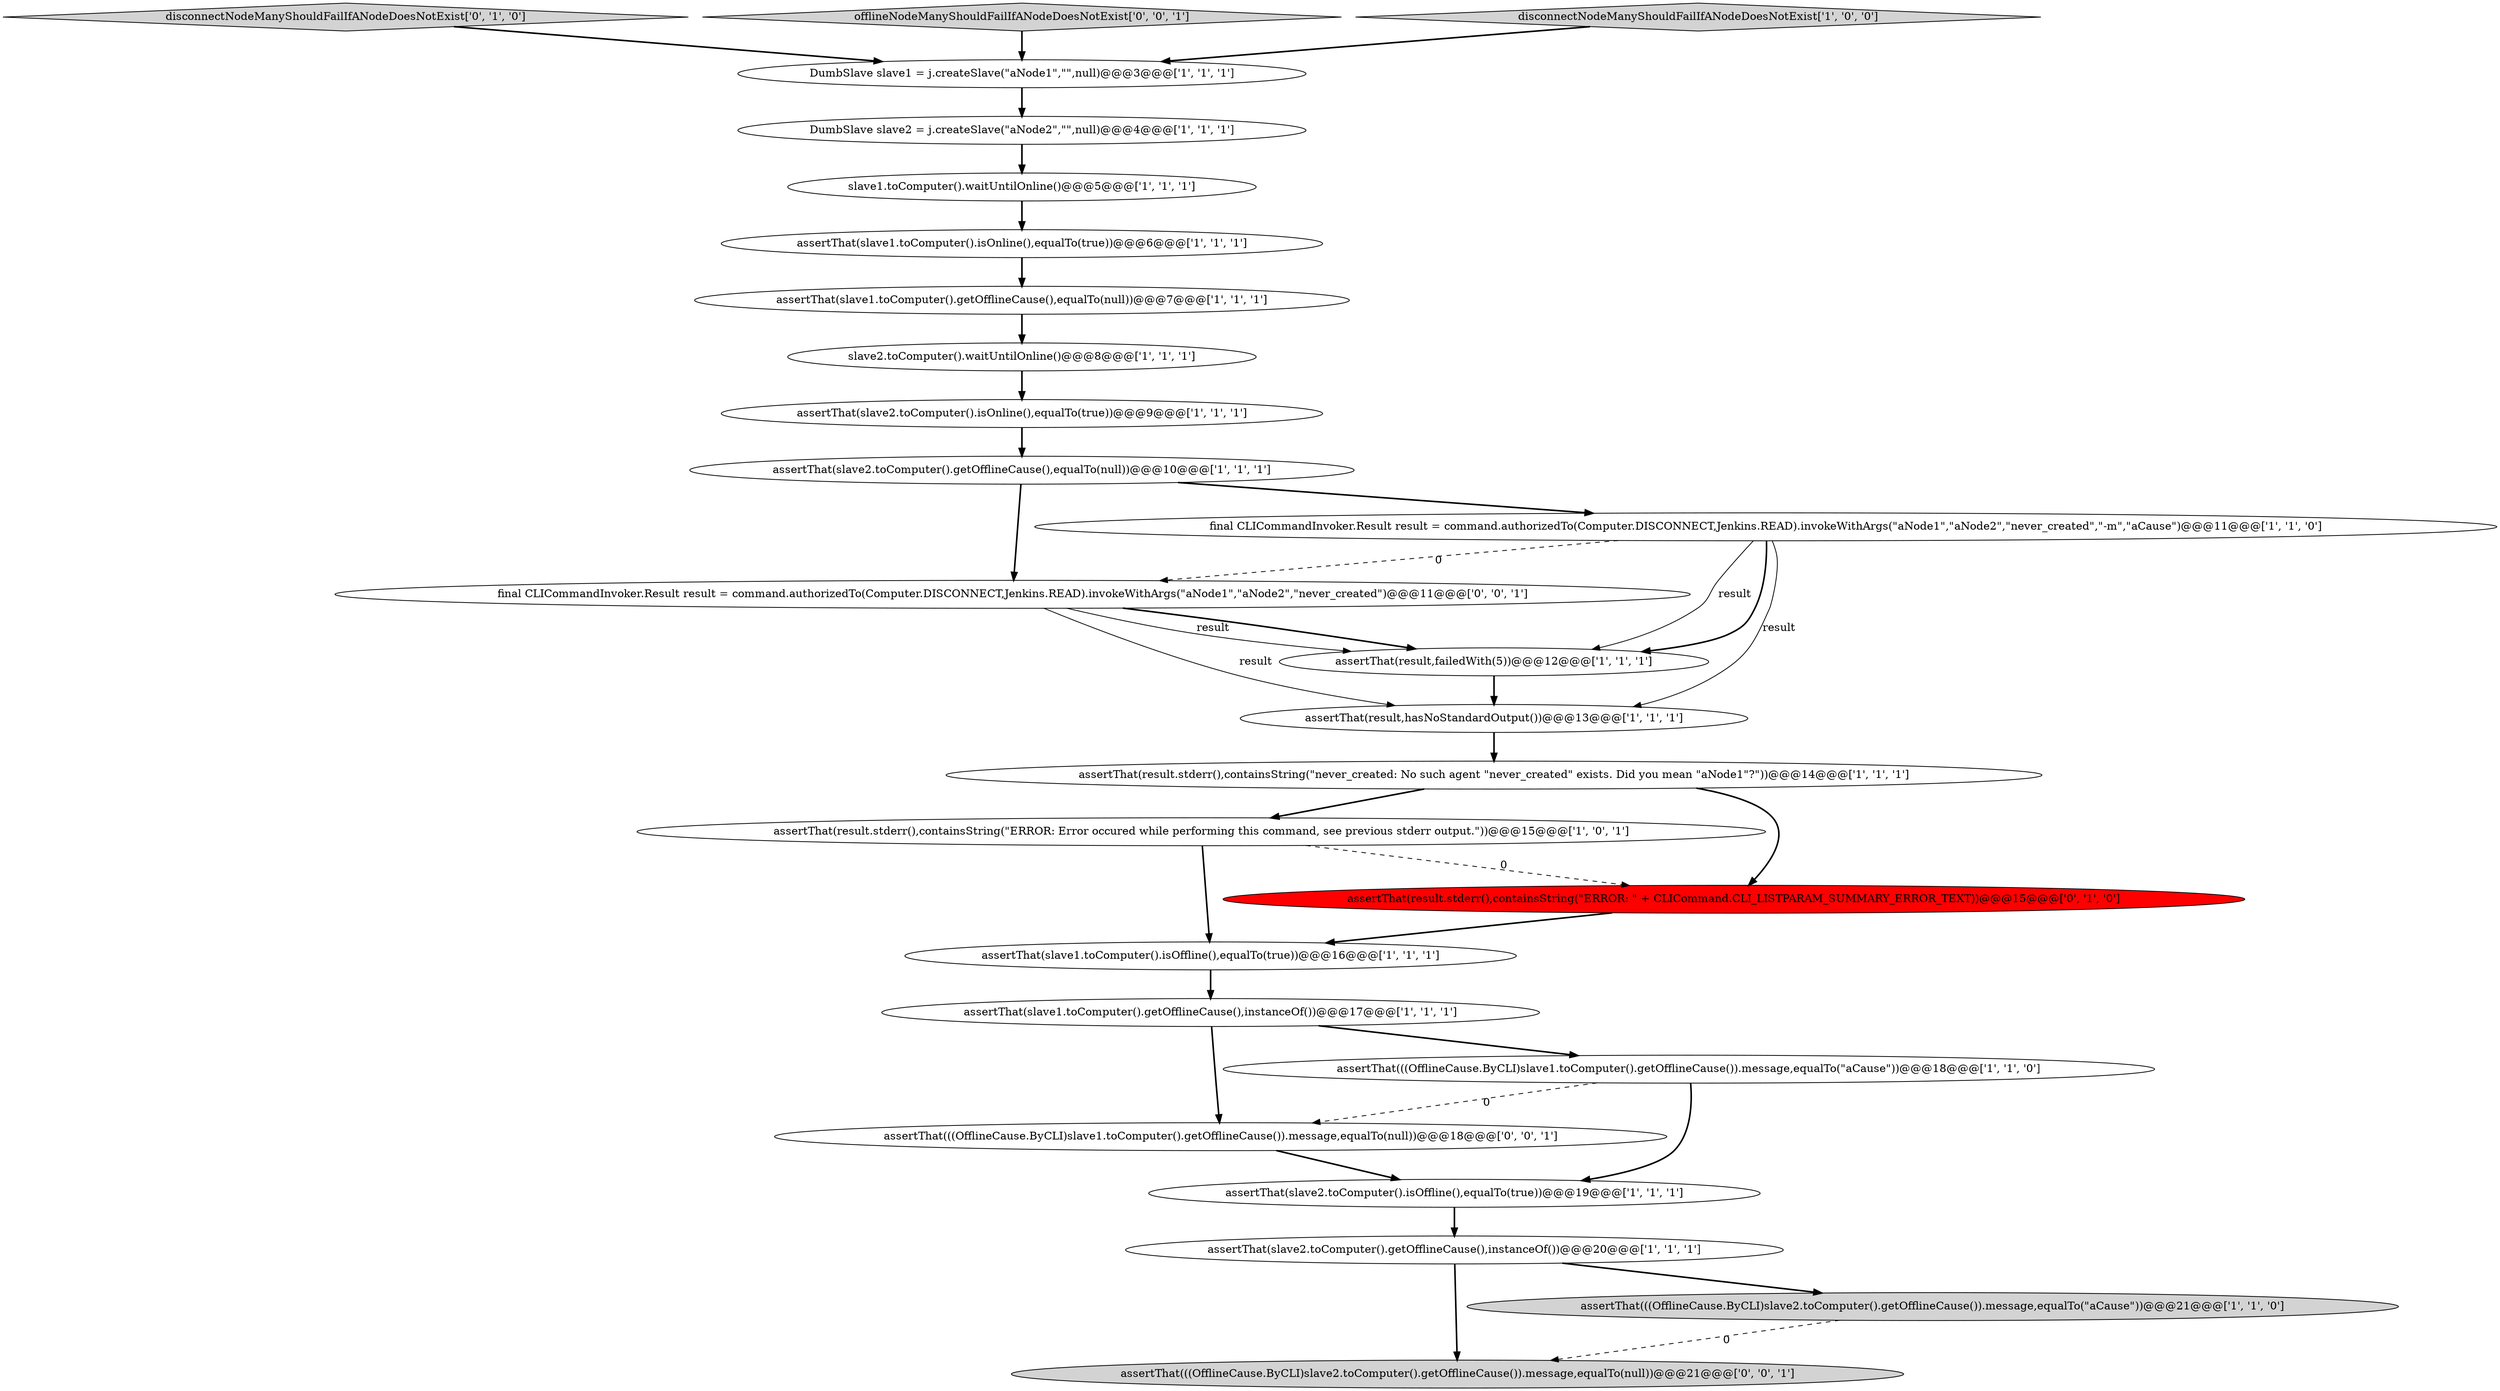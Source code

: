 digraph {
16 [style = filled, label = "assertThat(result,failedWith(5))@@@12@@@['1', '1', '1']", fillcolor = white, shape = ellipse image = "AAA0AAABBB1BBB"];
12 [style = filled, label = "assertThat(slave1.toComputer().isOnline(),equalTo(true))@@@6@@@['1', '1', '1']", fillcolor = white, shape = ellipse image = "AAA0AAABBB1BBB"];
17 [style = filled, label = "assertThat(slave1.toComputer().getOfflineCause(),instanceOf())@@@17@@@['1', '1', '1']", fillcolor = white, shape = ellipse image = "AAA0AAABBB1BBB"];
19 [style = filled, label = "slave1.toComputer().waitUntilOnline()@@@5@@@['1', '1', '1']", fillcolor = white, shape = ellipse image = "AAA0AAABBB1BBB"];
14 [style = filled, label = "assertThat(slave2.toComputer().getOfflineCause(),equalTo(null))@@@10@@@['1', '1', '1']", fillcolor = white, shape = ellipse image = "AAA0AAABBB1BBB"];
20 [style = filled, label = "disconnectNodeManyShouldFailIfANodeDoesNotExist['0', '1', '0']", fillcolor = lightgray, shape = diamond image = "AAA0AAABBB2BBB"];
25 [style = filled, label = "offlineNodeManyShouldFailIfANodeDoesNotExist['0', '0', '1']", fillcolor = lightgray, shape = diamond image = "AAA0AAABBB3BBB"];
24 [style = filled, label = "assertThat(((OfflineCause.ByCLI)slave2.toComputer().getOfflineCause()).message,equalTo(null))@@@21@@@['0', '0', '1']", fillcolor = lightgray, shape = ellipse image = "AAA0AAABBB3BBB"];
18 [style = filled, label = "assertThat(slave2.toComputer().isOffline(),equalTo(true))@@@19@@@['1', '1', '1']", fillcolor = white, shape = ellipse image = "AAA0AAABBB1BBB"];
13 [style = filled, label = "assertThat(slave1.toComputer().getOfflineCause(),equalTo(null))@@@7@@@['1', '1', '1']", fillcolor = white, shape = ellipse image = "AAA0AAABBB1BBB"];
23 [style = filled, label = "assertThat(((OfflineCause.ByCLI)slave1.toComputer().getOfflineCause()).message,equalTo(null))@@@18@@@['0', '0', '1']", fillcolor = white, shape = ellipse image = "AAA0AAABBB3BBB"];
10 [style = filled, label = "slave2.toComputer().waitUntilOnline()@@@8@@@['1', '1', '1']", fillcolor = white, shape = ellipse image = "AAA0AAABBB1BBB"];
7 [style = filled, label = "assertThat(result.stderr(),containsString(\"ERROR: Error occured while performing this command, see previous stderr output.\"))@@@15@@@['1', '0', '1']", fillcolor = white, shape = ellipse image = "AAA0AAABBB1BBB"];
15 [style = filled, label = "final CLICommandInvoker.Result result = command.authorizedTo(Computer.DISCONNECT,Jenkins.READ).invokeWithArgs(\"aNode1\",\"aNode2\",\"never_created\",\"-m\",\"aCause\")@@@11@@@['1', '1', '0']", fillcolor = white, shape = ellipse image = "AAA0AAABBB1BBB"];
4 [style = filled, label = "assertThat(((OfflineCause.ByCLI)slave1.toComputer().getOfflineCause()).message,equalTo(\"aCause\"))@@@18@@@['1', '1', '0']", fillcolor = white, shape = ellipse image = "AAA0AAABBB1BBB"];
9 [style = filled, label = "disconnectNodeManyShouldFailIfANodeDoesNotExist['1', '0', '0']", fillcolor = lightgray, shape = diamond image = "AAA0AAABBB1BBB"];
11 [style = filled, label = "assertThat(slave1.toComputer().isOffline(),equalTo(true))@@@16@@@['1', '1', '1']", fillcolor = white, shape = ellipse image = "AAA0AAABBB1BBB"];
0 [style = filled, label = "assertThat(slave2.toComputer().isOnline(),equalTo(true))@@@9@@@['1', '1', '1']", fillcolor = white, shape = ellipse image = "AAA0AAABBB1BBB"];
22 [style = filled, label = "final CLICommandInvoker.Result result = command.authorizedTo(Computer.DISCONNECT,Jenkins.READ).invokeWithArgs(\"aNode1\",\"aNode2\",\"never_created\")@@@11@@@['0', '0', '1']", fillcolor = white, shape = ellipse image = "AAA0AAABBB3BBB"];
5 [style = filled, label = "DumbSlave slave1 = j.createSlave(\"aNode1\",\"\",null)@@@3@@@['1', '1', '1']", fillcolor = white, shape = ellipse image = "AAA0AAABBB1BBB"];
8 [style = filled, label = "assertThat(slave2.toComputer().getOfflineCause(),instanceOf())@@@20@@@['1', '1', '1']", fillcolor = white, shape = ellipse image = "AAA0AAABBB1BBB"];
3 [style = filled, label = "assertThat(((OfflineCause.ByCLI)slave2.toComputer().getOfflineCause()).message,equalTo(\"aCause\"))@@@21@@@['1', '1', '0']", fillcolor = lightgray, shape = ellipse image = "AAA0AAABBB1BBB"];
21 [style = filled, label = "assertThat(result.stderr(),containsString(\"ERROR: \" + CLICommand.CLI_LISTPARAM_SUMMARY_ERROR_TEXT))@@@15@@@['0', '1', '0']", fillcolor = red, shape = ellipse image = "AAA1AAABBB2BBB"];
6 [style = filled, label = "DumbSlave slave2 = j.createSlave(\"aNode2\",\"\",null)@@@4@@@['1', '1', '1']", fillcolor = white, shape = ellipse image = "AAA0AAABBB1BBB"];
2 [style = filled, label = "assertThat(result.stderr(),containsString(\"never_created: No such agent \"never_created\" exists. Did you mean \"aNode1\"?\"))@@@14@@@['1', '1', '1']", fillcolor = white, shape = ellipse image = "AAA0AAABBB1BBB"];
1 [style = filled, label = "assertThat(result,hasNoStandardOutput())@@@13@@@['1', '1', '1']", fillcolor = white, shape = ellipse image = "AAA0AAABBB1BBB"];
13->10 [style = bold, label=""];
7->11 [style = bold, label=""];
7->21 [style = dashed, label="0"];
19->12 [style = bold, label=""];
15->1 [style = solid, label="result"];
22->16 [style = bold, label=""];
3->24 [style = dashed, label="0"];
8->3 [style = bold, label=""];
14->22 [style = bold, label=""];
4->18 [style = bold, label=""];
6->19 [style = bold, label=""];
22->16 [style = solid, label="result"];
15->16 [style = bold, label=""];
17->23 [style = bold, label=""];
15->22 [style = dashed, label="0"];
20->5 [style = bold, label=""];
22->1 [style = solid, label="result"];
12->13 [style = bold, label=""];
0->14 [style = bold, label=""];
5->6 [style = bold, label=""];
16->1 [style = bold, label=""];
21->11 [style = bold, label=""];
2->21 [style = bold, label=""];
10->0 [style = bold, label=""];
9->5 [style = bold, label=""];
11->17 [style = bold, label=""];
25->5 [style = bold, label=""];
14->15 [style = bold, label=""];
1->2 [style = bold, label=""];
18->8 [style = bold, label=""];
2->7 [style = bold, label=""];
4->23 [style = dashed, label="0"];
15->16 [style = solid, label="result"];
23->18 [style = bold, label=""];
17->4 [style = bold, label=""];
8->24 [style = bold, label=""];
}
